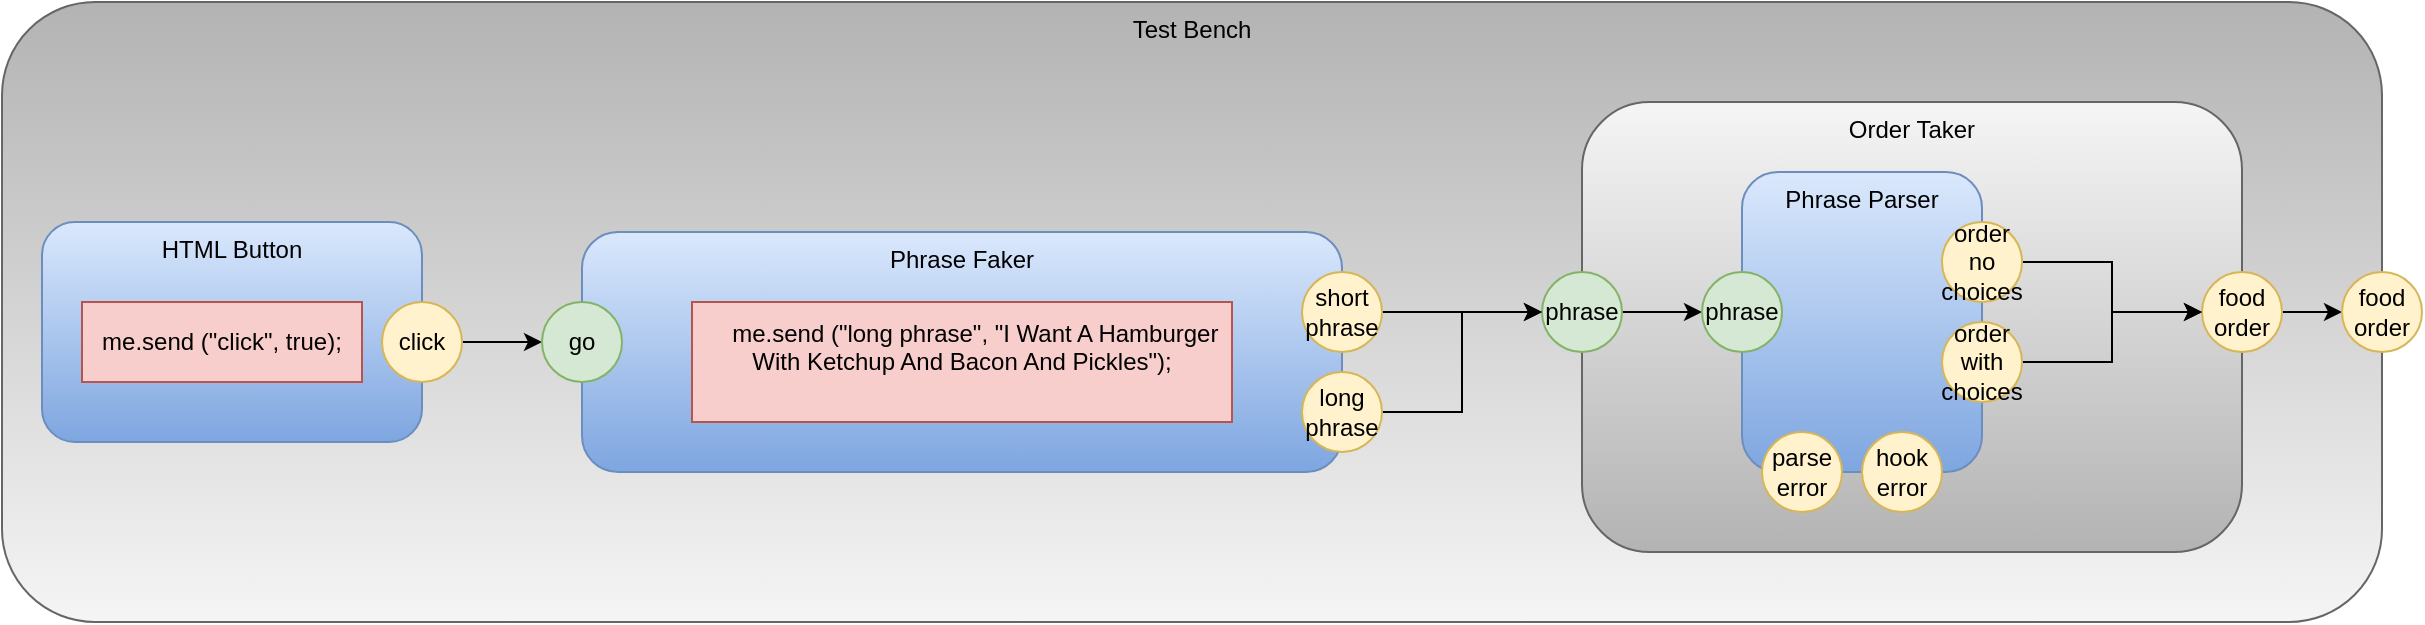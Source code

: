 <mxfile version="14.6.13" type="device"><diagram id="fo9xvGcHm88d3B_x5weG" name="testbench"><mxGraphModel dx="1106" dy="1656" grid="1" gridSize="10" guides="1" tooltips="1" connect="1" arrows="1" fold="1" page="1" pageScale="1" pageWidth="1100" pageHeight="850" math="0" shadow="0"><root><mxCell id="0"/><mxCell id="1" parent="0"/><mxCell id="TovHJiwwyZonmQ_bTznv-1" value="Test Bench" style="rounded=1;whiteSpace=wrap;html=1;horizontal=1;verticalAlign=top;gradientColor=#b3b3b3;fillColor=#f5f5f5;strokeColor=#666666;gradientDirection=north;" parent="1" vertex="1"><mxGeometry x="40" y="-785" width="1190" height="310" as="geometry"/></mxCell><mxCell id="TovHJiwwyZonmQ_bTznv-2" value="Order Taker" style="rounded=1;whiteSpace=wrap;html=1;horizontal=1;verticalAlign=top;fillColor=#f5f5f5;strokeColor=#666666;gradientColor=#b3b3b3;" parent="1" vertex="1"><mxGeometry x="830" y="-735" width="330" height="225" as="geometry"/></mxCell><mxCell id="TovHJiwwyZonmQ_bTznv-6" style="edgeStyle=orthogonalEdgeStyle;rounded=0;orthogonalLoop=1;jettySize=auto;html=1;exitX=1;exitY=0.5;exitDx=0;exitDy=0;" parent="1" source="TovHJiwwyZonmQ_bTznv-7" target="TovHJiwwyZonmQ_bTznv-22" edge="1"><mxGeometry relative="1" as="geometry"/></mxCell><mxCell id="TovHJiwwyZonmQ_bTznv-7" value="food order" style="ellipse;whiteSpace=wrap;html=1;aspect=fixed;fillColor=#fff2cc;strokeColor=#d6b656;" parent="1" vertex="1"><mxGeometry x="1140" y="-650" width="40" height="40" as="geometry"/></mxCell><mxCell id="8fRTBHWT1LMxwT7S_JYk-12" style="edgeStyle=orthogonalEdgeStyle;rounded=0;orthogonalLoop=1;jettySize=auto;html=1;exitX=1;exitY=0.5;exitDx=0;exitDy=0;" parent="1" source="TovHJiwwyZonmQ_bTznv-10" target="8fRTBHWT1LMxwT7S_JYk-4" edge="1"><mxGeometry relative="1" as="geometry"/></mxCell><mxCell id="TovHJiwwyZonmQ_bTznv-10" value="phrase" style="ellipse;whiteSpace=wrap;html=1;aspect=fixed;fillColor=#d5e8d4;strokeColor=#82b366;" parent="1" vertex="1"><mxGeometry x="810" y="-650" width="40" height="40" as="geometry"/></mxCell><mxCell id="TovHJiwwyZonmQ_bTznv-13" value="HTML Button" style="rounded=1;whiteSpace=wrap;html=1;fillColor=#dae8fc;strokeColor=#6c8ebf;gradientColor=#7ea6e0;verticalAlign=top;" parent="1" vertex="1"><mxGeometry x="60" y="-675" width="190" height="110" as="geometry"/></mxCell><mxCell id="TovHJiwwyZonmQ_bTznv-14" style="edgeStyle=orthogonalEdgeStyle;rounded=0;orthogonalLoop=1;jettySize=auto;html=1;exitX=1;exitY=0.5;exitDx=0;exitDy=0;entryX=0;entryY=0.5;entryDx=0;entryDy=0;" parent="1" source="TovHJiwwyZonmQ_bTznv-15" target="TovHJiwwyZonmQ_bTznv-21" edge="1"><mxGeometry relative="1" as="geometry"/></mxCell><mxCell id="TovHJiwwyZonmQ_bTznv-15" value="click" style="ellipse;whiteSpace=wrap;html=1;aspect=fixed;fillColor=#fff2cc;strokeColor=#d6b656;" parent="1" vertex="1"><mxGeometry x="230" y="-635" width="40" height="40" as="geometry"/></mxCell><mxCell id="TovHJiwwyZonmQ_bTznv-16" value="Phrase Faker" style="rounded=1;whiteSpace=wrap;html=1;fillColor=#dae8fc;strokeColor=#6c8ebf;gradientColor=#7ea6e0;verticalAlign=top;" parent="1" vertex="1"><mxGeometry x="330" y="-670" width="380" height="120" as="geometry"/></mxCell><mxCell id="TovHJiwwyZonmQ_bTznv-17" style="edgeStyle=orthogonalEdgeStyle;rounded=0;orthogonalLoop=1;jettySize=auto;html=1;exitX=1;exitY=0.5;exitDx=0;exitDy=0;entryX=0;entryY=0.5;entryDx=0;entryDy=0;" parent="1" source="TovHJiwwyZonmQ_bTznv-18" target="TovHJiwwyZonmQ_bTznv-10" edge="1"><mxGeometry relative="1" as="geometry"/></mxCell><mxCell id="TovHJiwwyZonmQ_bTznv-18" value="short phrase" style="ellipse;whiteSpace=wrap;html=1;aspect=fixed;fillColor=#fff2cc;strokeColor=#d6b656;" parent="1" vertex="1"><mxGeometry x="690" y="-650" width="40" height="40" as="geometry"/></mxCell><mxCell id="8fRTBHWT1LMxwT7S_JYk-13" style="edgeStyle=orthogonalEdgeStyle;rounded=0;orthogonalLoop=1;jettySize=auto;html=1;exitX=1;exitY=0.5;exitDx=0;exitDy=0;entryX=0;entryY=0.5;entryDx=0;entryDy=0;" parent="1" source="TovHJiwwyZonmQ_bTznv-20" target="TovHJiwwyZonmQ_bTznv-10" edge="1"><mxGeometry relative="1" as="geometry"/></mxCell><mxCell id="TovHJiwwyZonmQ_bTznv-20" value="long phrase" style="ellipse;whiteSpace=wrap;html=1;aspect=fixed;fillColor=#fff2cc;strokeColor=#d6b656;" parent="1" vertex="1"><mxGeometry x="690" y="-600" width="40" height="40" as="geometry"/></mxCell><mxCell id="TovHJiwwyZonmQ_bTznv-21" value="go" style="ellipse;whiteSpace=wrap;html=1;aspect=fixed;fillColor=#d5e8d4;strokeColor=#82b366;" parent="1" vertex="1"><mxGeometry x="310" y="-635" width="40" height="40" as="geometry"/></mxCell><mxCell id="TovHJiwwyZonmQ_bTznv-22" value="food order" style="ellipse;whiteSpace=wrap;html=1;aspect=fixed;fillColor=#fff2cc;strokeColor=#d6b656;" parent="1" vertex="1"><mxGeometry x="1210" y="-650" width="40" height="40" as="geometry"/></mxCell><mxCell id="8fRTBHWT1LMxwT7S_JYk-1" value="Phrase Parser" style="rounded=1;whiteSpace=wrap;html=1;gradientColor=#7ea6e0;fillColor=#dae8fc;strokeColor=#6c8ebf;verticalAlign=top;" parent="1" vertex="1"><mxGeometry x="910" y="-700" width="120" height="150" as="geometry"/></mxCell><mxCell id="8fRTBHWT1LMxwT7S_JYk-10" style="edgeStyle=orthogonalEdgeStyle;rounded=0;orthogonalLoop=1;jettySize=auto;html=1;exitX=1;exitY=0.5;exitDx=0;exitDy=0;" parent="1" source="8fRTBHWT1LMxwT7S_JYk-3" target="TovHJiwwyZonmQ_bTznv-7" edge="1"><mxGeometry relative="1" as="geometry"/></mxCell><mxCell id="8fRTBHWT1LMxwT7S_JYk-3" value="order no choices" style="ellipse;whiteSpace=wrap;html=1;aspect=fixed;fillColor=#fff2cc;strokeColor=#d6b656;" parent="1" vertex="1"><mxGeometry x="1010" y="-675" width="40" height="40" as="geometry"/></mxCell><mxCell id="8fRTBHWT1LMxwT7S_JYk-4" value="phrase" style="ellipse;whiteSpace=wrap;html=1;aspect=fixed;fillColor=#d5e8d4;strokeColor=#82b366;" parent="1" vertex="1"><mxGeometry x="890" y="-650" width="40" height="40" as="geometry"/></mxCell><mxCell id="8fRTBHWT1LMxwT7S_JYk-11" style="edgeStyle=orthogonalEdgeStyle;rounded=0;orthogonalLoop=1;jettySize=auto;html=1;exitX=1;exitY=0.5;exitDx=0;exitDy=0;" parent="1" source="8fRTBHWT1LMxwT7S_JYk-7" target="TovHJiwwyZonmQ_bTznv-7" edge="1"><mxGeometry relative="1" as="geometry"/></mxCell><mxCell id="8fRTBHWT1LMxwT7S_JYk-7" value="order with choices" style="ellipse;whiteSpace=wrap;html=1;aspect=fixed;fillColor=#fff2cc;strokeColor=#d6b656;" parent="1" vertex="1"><mxGeometry x="1010" y="-625" width="40" height="40" as="geometry"/></mxCell><mxCell id="8fRTBHWT1LMxwT7S_JYk-8" value="parse error" style="ellipse;whiteSpace=wrap;html=1;aspect=fixed;fillColor=#fff2cc;strokeColor=#d6b656;" parent="1" vertex="1"><mxGeometry x="920" y="-570" width="40" height="40" as="geometry"/></mxCell><mxCell id="8fRTBHWT1LMxwT7S_JYk-9" value="hook error" style="ellipse;whiteSpace=wrap;html=1;aspect=fixed;fillColor=#fff2cc;strokeColor=#d6b656;" parent="1" vertex="1"><mxGeometry x="970" y="-570" width="40" height="40" as="geometry"/></mxCell><mxCell id="d2PD9pr8LVU-TdM-kRBD-1" value="me.send (&quot;click&quot;, true);" style="rounded=0;whiteSpace=wrap;html=1;fillColor=#f8cecc;strokeColor=#b85450;" parent="1" vertex="1"><mxGeometry x="80" y="-635" width="140" height="40" as="geometry"/></mxCell><mxCell id="d2PD9pr8LVU-TdM-kRBD-3" value="&lt;div&gt;&amp;nbsp; &amp;nbsp; me.send (&quot;long phrase&quot;, &quot;I Want A Hamburger With Ketchup And Bacon And Pickles&quot;);&lt;/div&gt;&lt;div&gt;&lt;br&gt;&lt;/div&gt;" style="rounded=0;whiteSpace=wrap;html=1;fillColor=#f8cecc;strokeColor=#b85450;" parent="1" vertex="1"><mxGeometry x="385" y="-635" width="270" height="60" as="geometry"/></mxCell></root></mxGraphModel></diagram></mxfile>